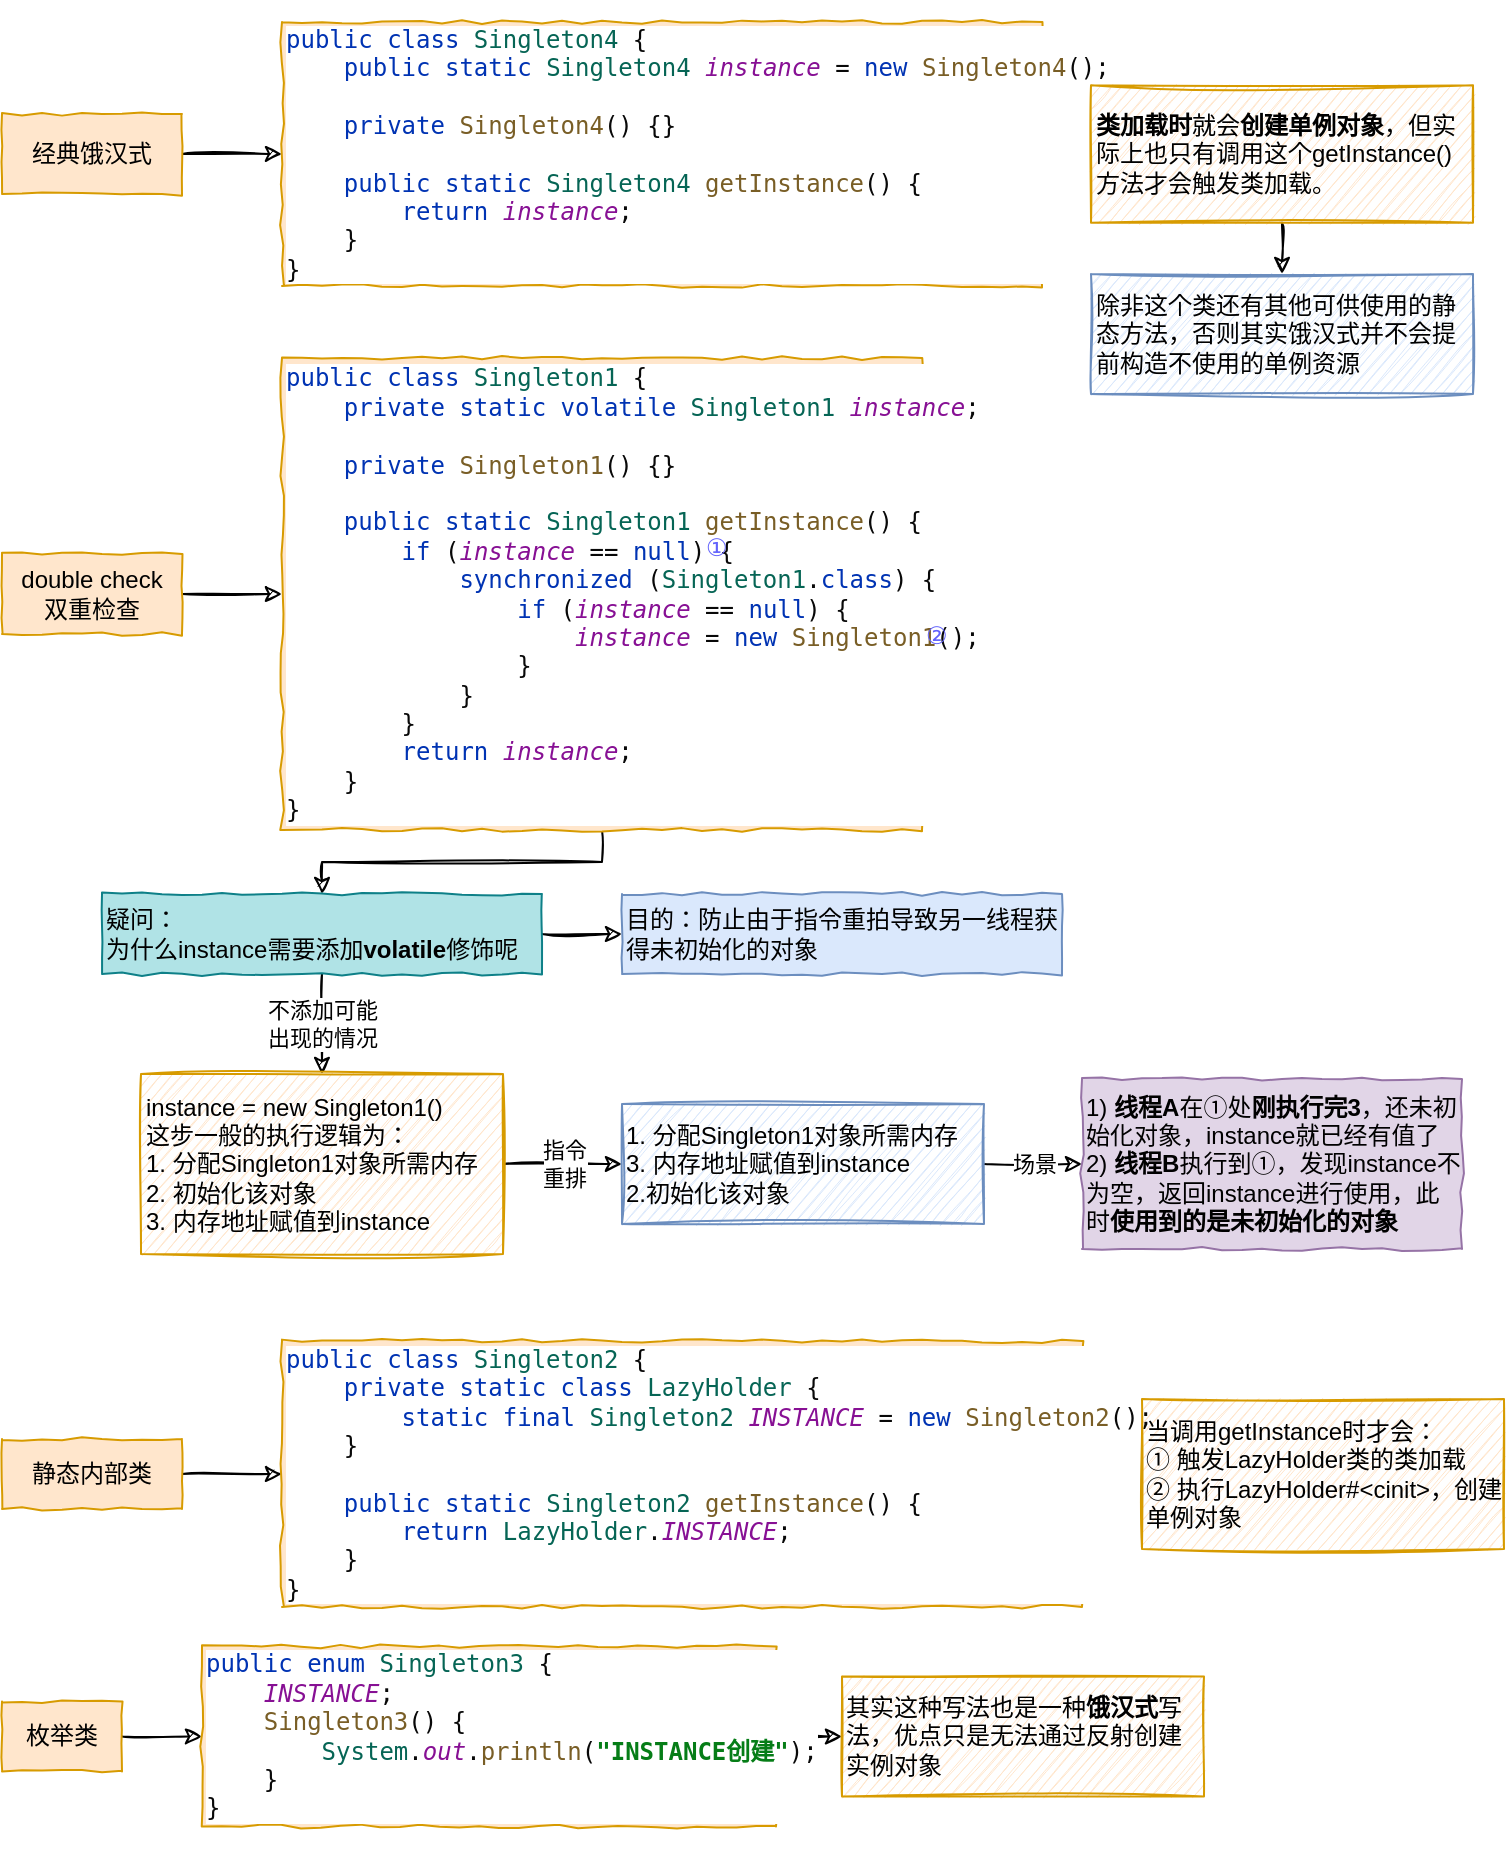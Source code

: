 <mxfile>
    <diagram id="P97_xuKwG86EWubtOpAw" name="第 1 页">
        <mxGraphModel dx="964" dy="665" grid="1" gridSize="10" guides="1" tooltips="1" connect="1" arrows="1" fold="1" page="1" pageScale="1" pageWidth="827" pageHeight="1169" math="0" shadow="0">
            <root>
                <mxCell id="0"/>
                <mxCell id="1" parent="0"/>
                <mxCell id="4" style="edgeStyle=none;html=1;exitX=1;exitY=0.5;exitDx=0;exitDy=0;entryX=0;entryY=0.5;entryDx=0;entryDy=0;fontSize=11;sketch=1;" parent="1" source="2" target="3" edge="1">
                    <mxGeometry relative="1" as="geometry"/>
                </mxCell>
                <mxCell id="2" value="double check&lt;br&gt;双重检查" style="rounded=0;whiteSpace=wrap;html=1;comic=1;fillColor=#ffe6cc;strokeColor=#d79b00;" parent="1" vertex="1">
                    <mxGeometry x="40" y="300" width="90" height="40" as="geometry"/>
                </mxCell>
                <mxCell id="6" style="edgeStyle=orthogonalEdgeStyle;sketch=1;html=1;exitX=0.5;exitY=1;exitDx=0;exitDy=0;entryX=0.5;entryY=0;entryDx=0;entryDy=0;fontSize=11;rounded=0;" parent="1" source="3" target="5" edge="1">
                    <mxGeometry relative="1" as="geometry"/>
                </mxCell>
                <mxCell id="3" value="&lt;pre style=&quot;background-color: rgb(255 , 255 , 255) ; color: rgb(8 , 8 , 8) ; font-family: &amp;#34;consolas&amp;#34; , monospace&quot;&gt;&lt;span style=&quot;color: #0033b3&quot;&gt;public class &lt;/span&gt;&lt;span style=&quot;color: #066555&quot;&gt;Singleton1 &lt;/span&gt;{&lt;br&gt;    &lt;span style=&quot;color: #0033b3&quot;&gt;private static volatile &lt;/span&gt;&lt;span style=&quot;color: #066555&quot;&gt;Singleton1 &lt;/span&gt;&lt;span style=&quot;color: #871094 ; font-style: italic&quot;&gt;instance&lt;/span&gt;;&lt;br&gt;&lt;br&gt;    &lt;span style=&quot;color: #0033b3&quot;&gt;private &lt;/span&gt;&lt;span style=&quot;color: #795e26&quot;&gt;Singleton1&lt;/span&gt;() {}&lt;br&gt;&lt;br&gt;    &lt;span style=&quot;color: #0033b3&quot;&gt;public static &lt;/span&gt;&lt;span style=&quot;color: #066555&quot;&gt;Singleton1 &lt;/span&gt;&lt;span style=&quot;color: #795e26&quot;&gt;getInstance&lt;/span&gt;() {&lt;br&gt;        &lt;span style=&quot;color: #0033b3&quot;&gt;if &lt;/span&gt;(&lt;span style=&quot;color: #871094 ; font-style: italic&quot;&gt;instance &lt;/span&gt;== &lt;span style=&quot;color: #0033b3&quot;&gt;null&lt;/span&gt;) {&lt;br&gt;            &lt;span style=&quot;color: #0033b3&quot;&gt;synchronized &lt;/span&gt;(&lt;span style=&quot;color: #066555&quot;&gt;Singleton1&lt;/span&gt;.&lt;span style=&quot;color: #0033b3&quot;&gt;class&lt;/span&gt;) {&lt;br&gt;                &lt;span style=&quot;color: #0033b3&quot;&gt;if &lt;/span&gt;(&lt;span style=&quot;color: #871094 ; font-style: italic&quot;&gt;instance &lt;/span&gt;== &lt;span style=&quot;color: #0033b3&quot;&gt;null&lt;/span&gt;) {&lt;br&gt;                    &lt;span style=&quot;color: #871094 ; font-style: italic&quot;&gt;instance &lt;/span&gt;= &lt;span style=&quot;color: #0033b3&quot;&gt;new &lt;/span&gt;&lt;span style=&quot;color: #795e26&quot;&gt;Singleton1&lt;/span&gt;();&lt;br&gt;                }&lt;br&gt;            }&lt;br&gt;        }&lt;br&gt;        &lt;span style=&quot;color: #0033b3&quot;&gt;return &lt;/span&gt;&lt;span style=&quot;color: #871094 ; font-style: italic&quot;&gt;instance&lt;/span&gt;;&lt;br&gt;    }&lt;br&gt;}&lt;/pre&gt;" style="rounded=0;whiteSpace=wrap;html=1;comic=1;fillColor=#ffe6cc;strokeColor=#d79b00;align=left;" parent="1" vertex="1">
                    <mxGeometry x="180" y="202" width="320" height="236" as="geometry"/>
                </mxCell>
                <mxCell id="11" style="edgeStyle=orthogonalEdgeStyle;rounded=0;sketch=1;html=1;exitX=1;exitY=0.5;exitDx=0;exitDy=0;entryX=0;entryY=0.5;entryDx=0;entryDy=0;fontSize=11;" parent="1" source="5" target="10" edge="1">
                    <mxGeometry relative="1" as="geometry"/>
                </mxCell>
                <mxCell id="12" value="不添加可能&lt;br&gt;出现的情况" style="rounded=0;sketch=1;html=1;exitX=0.5;exitY=1;exitDx=0;exitDy=0;entryX=0.5;entryY=0;entryDx=0;entryDy=0;fontSize=11;" parent="1" source="5" target="9" edge="1">
                    <mxGeometry relative="1" as="geometry"/>
                </mxCell>
                <mxCell id="5" value="疑问：&lt;br&gt;为什么instance需要添加&lt;b&gt;volatile&lt;/b&gt;修饰呢" style="rounded=0;whiteSpace=wrap;html=1;comic=1;fillColor=#b0e3e6;strokeColor=#0e8088;align=left;sketch=0;" parent="1" vertex="1">
                    <mxGeometry x="90" y="470" width="220" height="40" as="geometry"/>
                </mxCell>
                <mxCell id="7" value="&lt;font color=&quot;#6262fc&quot;&gt;&lt;font style=&quot;font-size: 12px&quot;&gt;①&lt;/font&gt;&lt;br&gt;&lt;/font&gt;" style="rounded=0;whiteSpace=wrap;html=1;fillColor=none;strokeColor=none;comic=1;align=left;sketch=1;" parent="1" vertex="1">
                    <mxGeometry x="390" y="287" width="30" height="20" as="geometry"/>
                </mxCell>
                <mxCell id="8" value="&lt;font color=&quot;#6262fc&quot;&gt;&lt;font style=&quot;font-size: 12px&quot;&gt;②&lt;/font&gt;&lt;br&gt;&lt;/font&gt;" style="rounded=0;whiteSpace=wrap;html=1;fillColor=none;strokeColor=none;comic=1;align=left;sketch=1;" parent="1" vertex="1">
                    <mxGeometry x="500" y="331" width="30" height="20" as="geometry"/>
                </mxCell>
                <mxCell id="14" value="指令&lt;br&gt;重排" style="edgeStyle=none;rounded=0;sketch=1;html=1;exitX=1;exitY=0.5;exitDx=0;exitDy=0;entryX=0;entryY=0.5;entryDx=0;entryDy=0;fontSize=11;" parent="1" source="9" target="13" edge="1">
                    <mxGeometry relative="1" as="geometry"/>
                </mxCell>
                <mxCell id="9" value="instance = new Singleton1()&lt;br&gt;这步一般的执行逻辑为：&lt;br&gt;1. 分配Singleton1对象所需内存&lt;br&gt;2. 初始化该对象&lt;br&gt;3. 内存地址赋值到instance" style="rounded=0;whiteSpace=wrap;html=1;comic=1;fillColor=#ffe6cc;strokeColor=#d79b00;align=left;sketch=1;" parent="1" vertex="1">
                    <mxGeometry x="109.5" y="560" width="181" height="90" as="geometry"/>
                </mxCell>
                <mxCell id="10" value="目的：防止由于指令重拍导致另一线程获得未初始化的对象" style="rounded=0;whiteSpace=wrap;html=1;comic=1;fillColor=#dae8fc;strokeColor=#6c8ebf;align=left;sketch=0;" parent="1" vertex="1">
                    <mxGeometry x="350" y="470" width="220" height="40" as="geometry"/>
                </mxCell>
                <mxCell id="16" value="场景" style="edgeStyle=none;rounded=0;sketch=1;html=1;exitX=1;exitY=0.5;exitDx=0;exitDy=0;entryX=0;entryY=0.5;entryDx=0;entryDy=0;fontSize=11;" parent="1" source="13" target="15" edge="1">
                    <mxGeometry relative="1" as="geometry"/>
                </mxCell>
                <mxCell id="13" value="1. 分配Singleton1对象所需内存&lt;br&gt;3. 内存地址赋值到instance&lt;br&gt;2.初始化该对象" style="rounded=0;whiteSpace=wrap;html=1;comic=1;fillColor=#dae8fc;strokeColor=#6c8ebf;align=left;sketch=1;" parent="1" vertex="1">
                    <mxGeometry x="350" y="575" width="181" height="60" as="geometry"/>
                </mxCell>
                <mxCell id="15" value="1) &lt;b&gt;线程A&lt;/b&gt;在①处&lt;b&gt;刚执行完3&lt;/b&gt;，还未初始化对象，instance就已经有值了&lt;br&gt;2) &lt;b&gt;线程B&lt;/b&gt;执行到①，发现instance不为空，返回instance进行使用，此时&lt;b&gt;使用到的是未初始化的对象&lt;/b&gt;" style="rounded=0;whiteSpace=wrap;html=1;comic=1;fillColor=#e1d5e7;strokeColor=#9673a6;align=left;sketch=0;" parent="1" vertex="1">
                    <mxGeometry x="580" y="562.5" width="190" height="85" as="geometry"/>
                </mxCell>
                <mxCell id="20" style="edgeStyle=none;rounded=0;sketch=1;html=1;exitX=1;exitY=0.5;exitDx=0;exitDy=0;entryX=0;entryY=0.5;entryDx=0;entryDy=0;fontSize=11;" parent="1" source="17" target="19" edge="1">
                    <mxGeometry relative="1" as="geometry"/>
                </mxCell>
                <mxCell id="17" value="静态内部类" style="rounded=0;whiteSpace=wrap;html=1;comic=1;fillColor=#ffe6cc;strokeColor=#d79b00;" parent="1" vertex="1">
                    <mxGeometry x="40" y="742.5" width="90" height="35" as="geometry"/>
                </mxCell>
                <mxCell id="22" style="edgeStyle=none;rounded=0;sketch=1;html=1;exitX=1;exitY=0.5;exitDx=0;exitDy=0;entryX=0;entryY=0.5;entryDx=0;entryDy=0;fontSize=11;" parent="1" source="19" target="21" edge="1">
                    <mxGeometry relative="1" as="geometry"/>
                </mxCell>
                <mxCell id="19" value="&lt;pre style=&quot;background-color: rgb(255 , 255 , 255) ; color: rgb(8 , 8 , 8) ; font-family: &amp;#34;consolas&amp;#34; , monospace&quot;&gt;&lt;pre style=&quot;font-family: &amp;#34;consolas&amp;#34; , monospace&quot;&gt;&lt;span style=&quot;color: #0033b3&quot;&gt;public class &lt;/span&gt;&lt;span style=&quot;color: #066555&quot;&gt;Singleton2 &lt;/span&gt;{&lt;br&gt;    &lt;span style=&quot;color: #0033b3&quot;&gt;private static class &lt;/span&gt;&lt;span style=&quot;color: #066555&quot;&gt;LazyHolder &lt;/span&gt;{&lt;br&gt;        &lt;span style=&quot;color: #0033b3&quot;&gt;static final &lt;/span&gt;&lt;span style=&quot;color: #066555&quot;&gt;Singleton2 &lt;/span&gt;&lt;span style=&quot;color: #871094 ; font-style: italic&quot;&gt;INSTANCE &lt;/span&gt;= &lt;span style=&quot;color: #0033b3&quot;&gt;new &lt;/span&gt;&lt;span style=&quot;color: #795e26&quot;&gt;Singleton2&lt;/span&gt;();&lt;br&gt;    }&lt;br&gt;&lt;br&gt;    &lt;span style=&quot;color: #0033b3&quot;&gt;public static &lt;/span&gt;&lt;span style=&quot;color: #066555&quot;&gt;Singleton2 &lt;/span&gt;&lt;span style=&quot;color: #795e26&quot;&gt;getInstance&lt;/span&gt;() {&lt;br&gt;        &lt;span style=&quot;color: #0033b3&quot;&gt;return &lt;/span&gt;&lt;span style=&quot;color: #066555&quot;&gt;LazyHolder&lt;/span&gt;.&lt;span style=&quot;color: #871094 ; font-style: italic&quot;&gt;INSTANCE&lt;/span&gt;;&lt;br&gt;    }&lt;br&gt;}&lt;/pre&gt;&lt;/pre&gt;" style="rounded=0;whiteSpace=wrap;html=1;comic=1;fillColor=#ffe6cc;strokeColor=#d79b00;align=left;" parent="1" vertex="1">
                    <mxGeometry x="180" y="693.5" width="400" height="133" as="geometry"/>
                </mxCell>
                <mxCell id="21" value="当调用getInstance时才会：&lt;br&gt;① 触发LazyHolder类的类加载&lt;br&gt;② 执行LazyHolder#&amp;lt;cinit&amp;gt;，创建单例对象" style="rounded=0;whiteSpace=wrap;html=1;comic=1;fillColor=#ffe6cc;strokeColor=#d79b00;align=left;sketch=1;" parent="1" vertex="1">
                    <mxGeometry x="610" y="722.5" width="181" height="75" as="geometry"/>
                </mxCell>
                <mxCell id="25" style="edgeStyle=none;rounded=0;sketch=1;html=1;exitX=1;exitY=0.5;exitDx=0;exitDy=0;entryX=0;entryY=0.5;entryDx=0;entryDy=0;fontSize=11;" parent="1" source="23" target="24" edge="1">
                    <mxGeometry relative="1" as="geometry"/>
                </mxCell>
                <mxCell id="23" value="枚举类" style="rounded=0;whiteSpace=wrap;html=1;comic=1;fillColor=#ffe6cc;strokeColor=#d79b00;" parent="1" vertex="1">
                    <mxGeometry x="40" y="873.75" width="60" height="35" as="geometry"/>
                </mxCell>
                <mxCell id="27" style="edgeStyle=none;rounded=0;sketch=1;html=1;exitX=1;exitY=0.5;exitDx=0;exitDy=0;entryX=0;entryY=0.5;entryDx=0;entryDy=0;fontSize=11;" parent="1" source="24" target="26" edge="1">
                    <mxGeometry relative="1" as="geometry"/>
                </mxCell>
                <mxCell id="24" value="&lt;pre style=&quot;background-color: rgb(255 , 255 , 255) ; color: rgb(8 , 8 , 8) ; font-family: &amp;#34;consolas&amp;#34; , monospace&quot;&gt;&lt;span style=&quot;color: #0033b3&quot;&gt;public enum &lt;/span&gt;&lt;span style=&quot;color: #066555&quot;&gt;Singleton3 &lt;/span&gt;{&lt;br&gt;    &lt;span style=&quot;color: #871094 ; font-style: italic&quot;&gt;INSTANCE&lt;/span&gt;;&lt;br&gt;    &lt;span style=&quot;color: #795e26&quot;&gt;Singleton3&lt;/span&gt;() {&lt;br&gt;        &lt;span style=&quot;color: #066555&quot;&gt;System&lt;/span&gt;.&lt;span style=&quot;color: #871094 ; font-style: italic&quot;&gt;out&lt;/span&gt;.&lt;span style=&quot;color: #795e26&quot;&gt;println&lt;/span&gt;(&lt;span style=&quot;color: #067d17 ; font-weight: bold&quot;&gt;&quot;INSTANCE&lt;/span&gt;&lt;span style=&quot;color: #067d17 ; font-weight: bold ; font-family: &amp;#34;宋体&amp;#34; , monospace&quot;&gt;创建&lt;/span&gt;&lt;span style=&quot;color: #067d17 ; font-weight: bold&quot;&gt;&quot;&lt;/span&gt;);&lt;br&gt;    }&lt;br&gt;}&lt;/pre&gt;" style="rounded=0;whiteSpace=wrap;html=1;comic=1;fillColor=#ffe6cc;strokeColor=#d79b00;align=left;" parent="1" vertex="1">
                    <mxGeometry x="140" y="846.25" width="287" height="90" as="geometry"/>
                </mxCell>
                <mxCell id="26" value="其实这种写法也是一种&lt;b&gt;饿汉式&lt;/b&gt;写法，优点只是无法通过反射创建实例对象" style="rounded=0;whiteSpace=wrap;html=1;comic=1;fillColor=#ffe6cc;strokeColor=#d79b00;align=left;sketch=1;" parent="1" vertex="1">
                    <mxGeometry x="460" y="861.25" width="181" height="60" as="geometry"/>
                </mxCell>
                <mxCell id="30" style="edgeStyle=none;rounded=0;sketch=1;html=1;exitX=1;exitY=0.5;exitDx=0;exitDy=0;entryX=0;entryY=0.5;entryDx=0;entryDy=0;fontSize=11;" parent="1" source="28" target="29" edge="1">
                    <mxGeometry relative="1" as="geometry"/>
                </mxCell>
                <mxCell id="28" value="经典饿汉式" style="rounded=0;whiteSpace=wrap;html=1;comic=1;fillColor=#ffe6cc;strokeColor=#d79b00;" parent="1" vertex="1">
                    <mxGeometry x="40" y="80" width="90" height="40" as="geometry"/>
                </mxCell>
                <mxCell id="32" style="edgeStyle=none;rounded=0;sketch=1;html=1;exitX=1;exitY=0.5;exitDx=0;exitDy=0;entryX=0;entryY=0.5;entryDx=0;entryDy=0;fontSize=11;" parent="1" source="29" target="31" edge="1">
                    <mxGeometry relative="1" as="geometry"/>
                </mxCell>
                <mxCell id="29" value="&lt;pre style=&quot;background-color: rgb(255 , 255 , 255) ; color: rgb(8 , 8 , 8) ; font-family: &amp;#34;consolas&amp;#34; , monospace ; font-size: 11px&quot;&gt;&lt;pre style=&quot;font-family: &amp;#34;consolas&amp;#34; , monospace ; font-size: 12px&quot;&gt;&lt;pre style=&quot;font-family: &amp;#34;consolas&amp;#34; , monospace&quot;&gt;&lt;span style=&quot;color: #0033b3&quot;&gt;public class &lt;/span&gt;&lt;span style=&quot;color: #066555&quot;&gt;Singleton4 &lt;/span&gt;{&lt;br&gt;    &lt;span style=&quot;color: #0033b3&quot;&gt;public static &lt;/span&gt;&lt;span style=&quot;color: #066555&quot;&gt;Singleton4 &lt;/span&gt;&lt;span style=&quot;color: #871094 ; font-style: italic&quot;&gt;instance &lt;/span&gt;= &lt;span style=&quot;color: #0033b3&quot;&gt;new &lt;/span&gt;&lt;span style=&quot;color: #795e26&quot;&gt;Singleton4&lt;/span&gt;();&lt;br&gt;&lt;br&gt;    &lt;span style=&quot;color: #0033b3&quot;&gt;private &lt;/span&gt;&lt;span style=&quot;color: #795e26&quot;&gt;Singleton4&lt;/span&gt;() {}&lt;br&gt;&lt;br&gt;    &lt;span style=&quot;color: #0033b3&quot;&gt;public static &lt;/span&gt;&lt;span style=&quot;color: #066555&quot;&gt;Singleton4 &lt;/span&gt;&lt;span style=&quot;color: #795e26&quot;&gt;getInstance&lt;/span&gt;() {&lt;br&gt;        &lt;span style=&quot;color: #0033b3&quot;&gt;return &lt;/span&gt;&lt;span style=&quot;color: #871094 ; font-style: italic&quot;&gt;instance&lt;/span&gt;;&lt;br&gt;    }&lt;br&gt;}&lt;br&gt;&lt;/pre&gt;&lt;/pre&gt;&lt;/pre&gt;" style="rounded=0;whiteSpace=wrap;html=1;comic=1;fillColor=#ffe6cc;strokeColor=#d79b00;align=left;" parent="1" vertex="1">
                    <mxGeometry x="180" y="34" width="380" height="132" as="geometry"/>
                </mxCell>
                <mxCell id="34" style="edgeStyle=none;rounded=0;sketch=1;html=1;exitX=0.5;exitY=1;exitDx=0;exitDy=0;entryX=0.5;entryY=0;entryDx=0;entryDy=0;fontSize=11;" parent="1" source="31" target="33" edge="1">
                    <mxGeometry relative="1" as="geometry"/>
                </mxCell>
                <mxCell id="31" value="&lt;b&gt;类加载时&lt;/b&gt;就会&lt;b&gt;创建单例对象&lt;/b&gt;，但实际上也只有调用这个getInstance()方法才会触发类加载。" style="rounded=0;whiteSpace=wrap;html=1;comic=1;fillColor=#ffe6cc;strokeColor=#d79b00;align=left;sketch=1;" parent="1" vertex="1">
                    <mxGeometry x="584.5" y="65.63" width="191" height="68.75" as="geometry"/>
                </mxCell>
                <mxCell id="33" value="除非这个类还有其他可供使用的静态方法，否则其实饿汉式并不会提前构造不使用的单例资源" style="rounded=0;whiteSpace=wrap;html=1;comic=1;fillColor=#dae8fc;strokeColor=#6c8ebf;align=left;sketch=1;" parent="1" vertex="1">
                    <mxGeometry x="584.5" y="160" width="191" height="60" as="geometry"/>
                </mxCell>
            </root>
        </mxGraphModel>
    </diagram>
</mxfile>